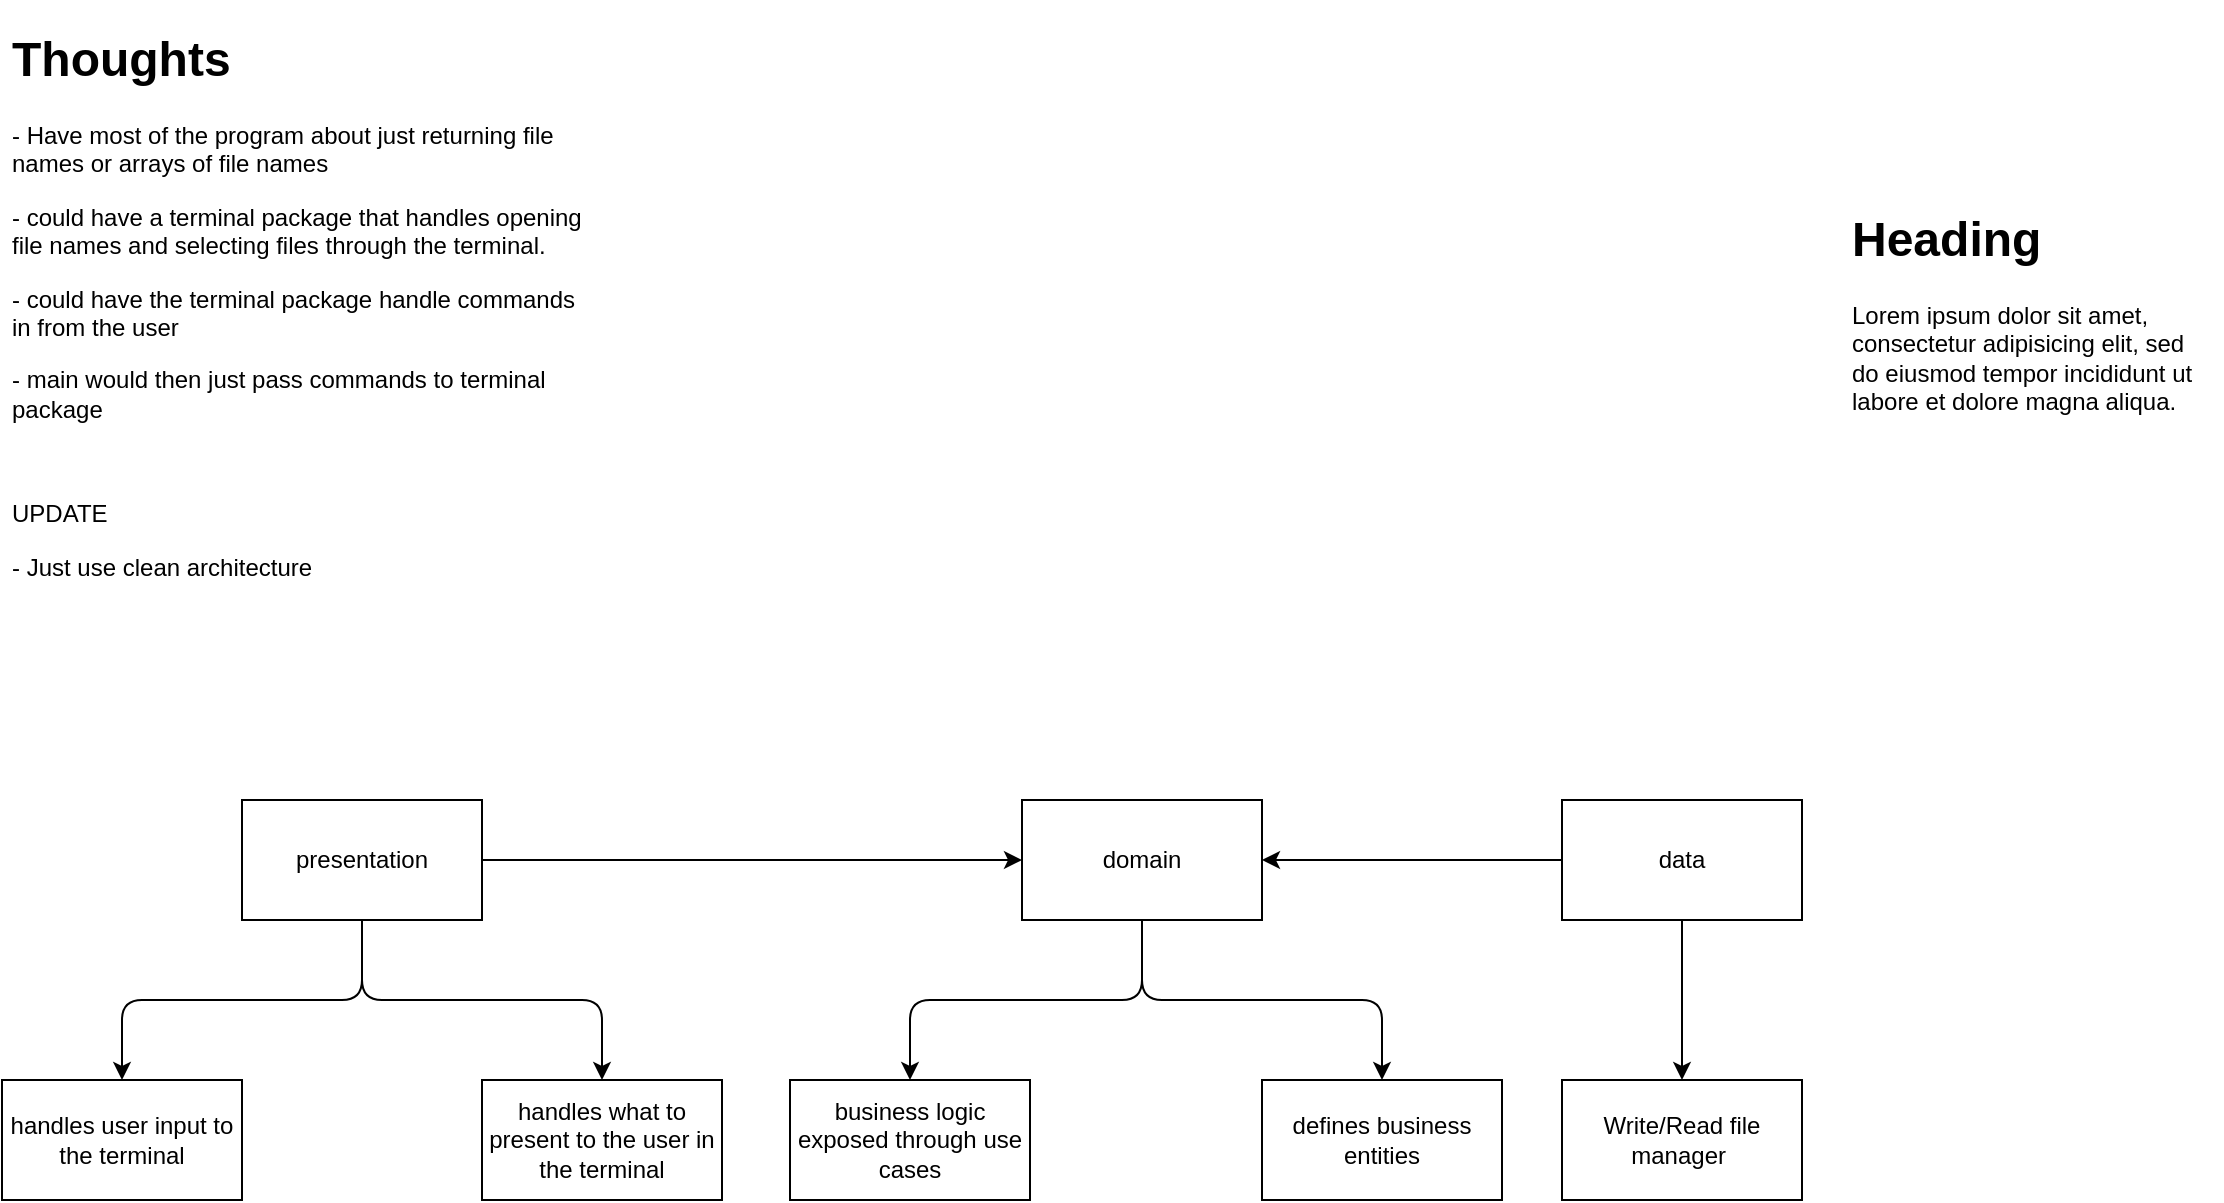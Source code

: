 <mxfile>
    <diagram id="NvxykoJrsLNvwng61cmP" name="Page-1">
        <mxGraphModel dx="1364" dy="763" grid="1" gridSize="10" guides="1" tooltips="1" connect="1" arrows="1" fold="1" page="1" pageScale="1" pageWidth="827" pageHeight="1169" math="0" shadow="0">
            <root>
                <mxCell id="0"/>
                <mxCell id="1" parent="0"/>
                <mxCell id="2" value="&lt;h1&gt;Thoughts&lt;/h1&gt;&lt;p&gt;- Have most of the program about just returning file names or arrays of file names&lt;/p&gt;&lt;p&gt;- could have a terminal package that handles opening file names and selecting files through the terminal.&lt;/p&gt;&lt;p&gt;- could have the terminal package handle commands in from the user&lt;/p&gt;&lt;p&gt;- main would then just pass commands to terminal package&lt;/p&gt;&lt;p&gt;&lt;br&gt;&lt;/p&gt;&lt;p&gt;UPDATE&lt;/p&gt;&lt;p&gt;- Just use clean architecture&amp;nbsp;&lt;/p&gt;" style="text;html=1;strokeColor=none;fillColor=none;spacing=5;spacingTop=-20;whiteSpace=wrap;overflow=hidden;rounded=0;" parent="1" vertex="1">
                    <mxGeometry x="20" y="250" width="300" height="320" as="geometry"/>
                </mxCell>
                <mxCell id="3" value="Write/Read file manager&amp;nbsp;" style="whiteSpace=wrap;html=1;" parent="1" vertex="1">
                    <mxGeometry x="800" y="780" width="120" height="60" as="geometry"/>
                </mxCell>
                <mxCell id="15" value="" style="edgeStyle=orthogonalEdgeStyle;html=1;" edge="1" parent="1" source="4" target="14">
                    <mxGeometry relative="1" as="geometry"/>
                </mxCell>
                <mxCell id="21" value="" style="edgeStyle=orthogonalEdgeStyle;html=1;" edge="1" parent="1" source="4" target="20">
                    <mxGeometry relative="1" as="geometry"/>
                </mxCell>
                <mxCell id="4" value="domain" style="whiteSpace=wrap;html=1;" vertex="1" parent="1">
                    <mxGeometry x="530" y="640" width="120" height="60" as="geometry"/>
                </mxCell>
                <mxCell id="9" value="" style="edgeStyle=orthogonalEdgeStyle;html=1;" edge="1" parent="1" source="7" target="4">
                    <mxGeometry relative="1" as="geometry"/>
                </mxCell>
                <mxCell id="10" value="" style="edgeStyle=orthogonalEdgeStyle;html=1;" edge="1" parent="1" source="7" target="3">
                    <mxGeometry relative="1" as="geometry"/>
                </mxCell>
                <mxCell id="7" value="data" style="whiteSpace=wrap;html=1;" vertex="1" parent="1">
                    <mxGeometry x="800" y="640" width="120" height="60" as="geometry"/>
                </mxCell>
                <mxCell id="13" value="" style="edgeStyle=orthogonalEdgeStyle;html=1;" edge="1" parent="1" source="11" target="4">
                    <mxGeometry relative="1" as="geometry"/>
                </mxCell>
                <mxCell id="17" value="" style="edgeStyle=orthogonalEdgeStyle;html=1;" edge="1" parent="1" source="11" target="16">
                    <mxGeometry relative="1" as="geometry"/>
                </mxCell>
                <mxCell id="19" value="" style="edgeStyle=orthogonalEdgeStyle;html=1;" edge="1" parent="1" source="11" target="18">
                    <mxGeometry relative="1" as="geometry"/>
                </mxCell>
                <mxCell id="11" value="presentation" style="whiteSpace=wrap;html=1;" vertex="1" parent="1">
                    <mxGeometry x="140" y="640" width="120" height="60" as="geometry"/>
                </mxCell>
                <mxCell id="14" value="business logic exposed through use cases" style="whiteSpace=wrap;html=1;" vertex="1" parent="1">
                    <mxGeometry x="414" y="780" width="120" height="60" as="geometry"/>
                </mxCell>
                <mxCell id="16" value="handles user input to the terminal" style="whiteSpace=wrap;html=1;" vertex="1" parent="1">
                    <mxGeometry x="20" y="780" width="120" height="60" as="geometry"/>
                </mxCell>
                <mxCell id="18" value="handles what to present to the user in the terminal" style="whiteSpace=wrap;html=1;" vertex="1" parent="1">
                    <mxGeometry x="260" y="780" width="120" height="60" as="geometry"/>
                </mxCell>
                <mxCell id="20" value="defines business entities" style="whiteSpace=wrap;html=1;" vertex="1" parent="1">
                    <mxGeometry x="650" y="780" width="120" height="60" as="geometry"/>
                </mxCell>
                <mxCell id="22" value="&lt;h1&gt;Heading&lt;/h1&gt;&lt;p&gt;Lorem ipsum dolor sit amet, consectetur adipisicing elit, sed do eiusmod tempor incididunt ut labore et dolore magna aliqua.&lt;/p&gt;" style="text;html=1;strokeColor=none;fillColor=none;spacing=5;spacingTop=-20;whiteSpace=wrap;overflow=hidden;rounded=0;" vertex="1" parent="1">
                    <mxGeometry x="940" y="340" width="190" height="120" as="geometry"/>
                </mxCell>
            </root>
        </mxGraphModel>
    </diagram>
</mxfile>